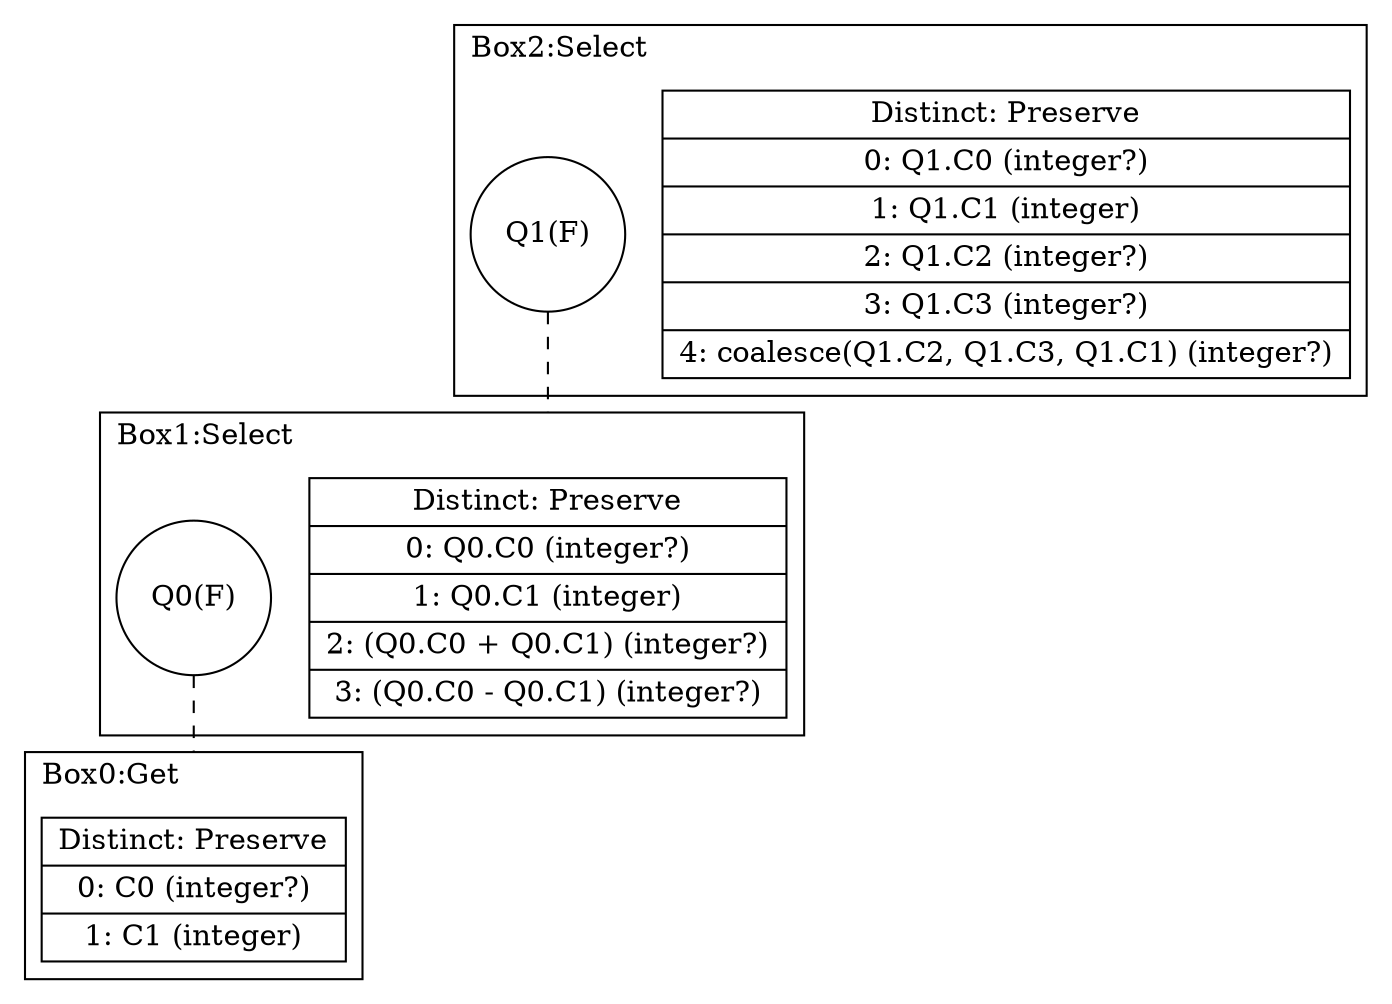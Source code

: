 digraph G {
    compound = true
    labeljust = l
    label = ""
    node [ shape = box ]
    subgraph cluster2 {
        label = "Box2:Select"
        boxhead2 [ shape = record, label = "{ Distinct: Preserve| 0: Q1.C0 (integer?)| 1: Q1.C1 (integer)| 2: Q1.C2 (integer?)| 3: Q1.C3 (integer?)| 4: coalesce(Q1.C2, Q1.C3, Q1.C1) (integer?) }" ]
        {
            rank = same
            node [ shape = circle ]
            Q1 [ label = "Q1(F)" ]
        }
    }
    subgraph cluster1 {
        label = "Box1:Select"
        boxhead1 [ shape = record, label = "{ Distinct: Preserve| 0: Q0.C0 (integer?)| 1: Q0.C1 (integer)| 2: (Q0.C0 + Q0.C1) (integer?)| 3: (Q0.C0 - Q0.C1) (integer?) }" ]
        {
            rank = same
            node [ shape = circle ]
            Q0 [ label = "Q0(F)" ]
        }
    }
    subgraph cluster0 {
        label = "Box0:Get"
        boxhead0 [ shape = record, label = "{ Distinct: Preserve| 0: C0 (integer?)| 1: C1 (integer) }" ]
        {
            rank = same
        }
    }
    edge [ arrowhead = none, style = dashed ]
    Q1 -> boxhead1 [ lhead = cluster1 ]
    Q0 -> boxhead0 [ lhead = cluster0 ]
}
